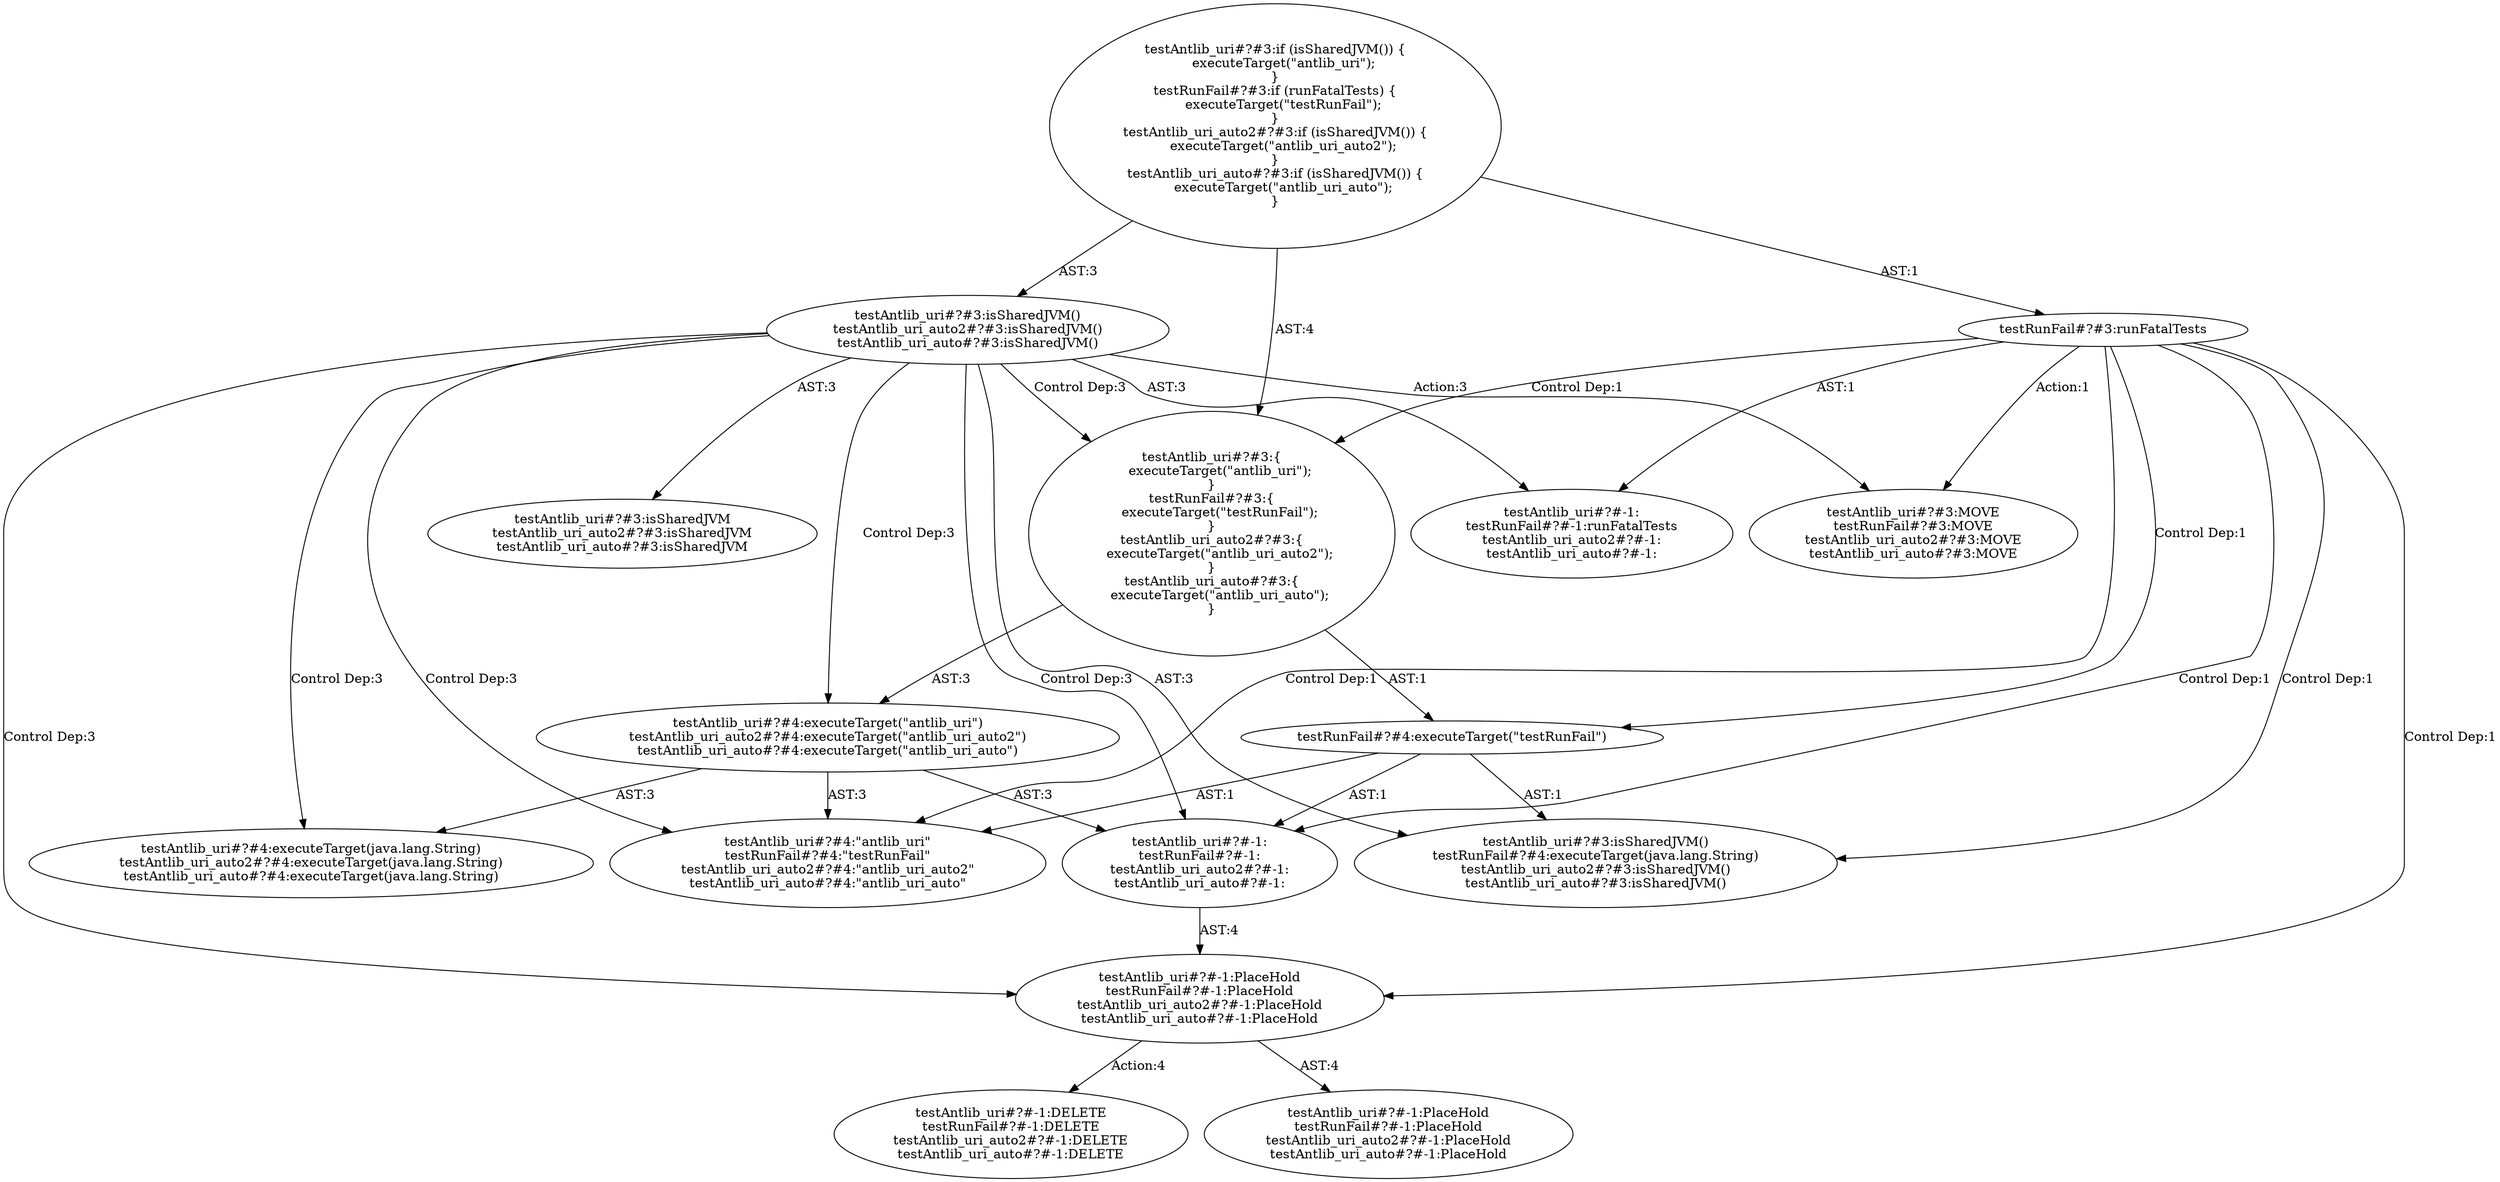 digraph "Pattern" {
0 [label="testAntlib_uri#?#-1:DELETE
testRunFail#?#-1:DELETE
testAntlib_uri_auto2#?#-1:DELETE
testAntlib_uri_auto#?#-1:DELETE" shape=ellipse]
1 [label="testAntlib_uri#?#-1:PlaceHold
testRunFail#?#-1:PlaceHold
testAntlib_uri_auto2#?#-1:PlaceHold
testAntlib_uri_auto#?#-1:PlaceHold" shape=ellipse]
2 [label="testAntlib_uri#?#3:isSharedJVM()
testAntlib_uri_auto2#?#3:isSharedJVM()
testAntlib_uri_auto#?#3:isSharedJVM()" shape=ellipse]
3 [label="testAntlib_uri#?#3:if (isSharedJVM()) \{
    executeTarget(\"antlib_uri\");
\}
testRunFail#?#3:if (runFatalTests) \{
    executeTarget(\"testRunFail\");
\}
testAntlib_uri_auto2#?#3:if (isSharedJVM()) \{
    executeTarget(\"antlib_uri_auto2\");
\}
testAntlib_uri_auto#?#3:if (isSharedJVM()) \{
    executeTarget(\"antlib_uri_auto\");
\}" shape=ellipse]
4 [label="testAntlib_uri#?#3:isSharedJVM
testAntlib_uri_auto2#?#3:isSharedJVM
testAntlib_uri_auto#?#3:isSharedJVM" shape=ellipse]
5 [label="testAntlib_uri#?#-1:
testRunFail#?#-1:runFatalTests
testAntlib_uri_auto2#?#-1:
testAntlib_uri_auto#?#-1:" shape=ellipse]
6 [label="testAntlib_uri#?#3:isSharedJVM()
testRunFail#?#4:executeTarget(java.lang.String)
testAntlib_uri_auto2#?#3:isSharedJVM()
testAntlib_uri_auto#?#3:isSharedJVM()" shape=ellipse]
7 [label="testAntlib_uri#?#3:\{
    executeTarget(\"antlib_uri\");
\}
testRunFail#?#3:\{
    executeTarget(\"testRunFail\");
\}
testAntlib_uri_auto2#?#3:\{
    executeTarget(\"antlib_uri_auto2\");
\}
testAntlib_uri_auto#?#3:\{
    executeTarget(\"antlib_uri_auto\");
\}" shape=ellipse]
8 [label="testAntlib_uri#?#4:executeTarget(\"antlib_uri\")
testAntlib_uri_auto2#?#4:executeTarget(\"antlib_uri_auto2\")
testAntlib_uri_auto#?#4:executeTarget(\"antlib_uri_auto\")" shape=ellipse]
9 [label="testAntlib_uri#?#4:executeTarget(java.lang.String)
testAntlib_uri_auto2#?#4:executeTarget(java.lang.String)
testAntlib_uri_auto#?#4:executeTarget(java.lang.String)" shape=ellipse]
10 [label="testAntlib_uri#?#-1:
testRunFail#?#-1:
testAntlib_uri_auto2#?#-1:
testAntlib_uri_auto#?#-1:" shape=ellipse]
11 [label="testAntlib_uri#?#4:\"antlib_uri\"
testRunFail#?#4:\"testRunFail\"
testAntlib_uri_auto2#?#4:\"antlib_uri_auto2\"
testAntlib_uri_auto#?#4:\"antlib_uri_auto\"" shape=ellipse]
12 [label="testAntlib_uri#?#3:MOVE
testRunFail#?#3:MOVE
testAntlib_uri_auto2#?#3:MOVE
testAntlib_uri_auto#?#3:MOVE" shape=ellipse]
13 [label="testAntlib_uri#?#-1:PlaceHold
testRunFail#?#-1:PlaceHold
testAntlib_uri_auto2#?#-1:PlaceHold
testAntlib_uri_auto#?#-1:PlaceHold" shape=ellipse]
14 [label="testRunFail#?#4:executeTarget(\"testRunFail\")" shape=ellipse]
15 [label="testRunFail#?#3:runFatalTests" shape=ellipse]
1 -> 0 [label="Action:4"];
1 -> 13 [label="AST:4"];
2 -> 1 [label="Control Dep:3"];
2 -> 4 [label="AST:3"];
2 -> 5 [label="AST:3"];
2 -> 6 [label="AST:3"];
2 -> 7 [label="Control Dep:3"];
2 -> 8 [label="Control Dep:3"];
2 -> 9 [label="Control Dep:3"];
2 -> 10 [label="Control Dep:3"];
2 -> 11 [label="Control Dep:3"];
2 -> 12 [label="Action:3"];
3 -> 2 [label="AST:3"];
3 -> 7 [label="AST:4"];
3 -> 15 [label="AST:1"];
7 -> 8 [label="AST:3"];
7 -> 14 [label="AST:1"];
8 -> 10 [label="AST:3"];
8 -> 9 [label="AST:3"];
8 -> 11 [label="AST:3"];
10 -> 1 [label="AST:4"];
14 -> 10 [label="AST:1"];
14 -> 6 [label="AST:1"];
14 -> 11 [label="AST:1"];
15 -> 14 [label="Control Dep:1"];
15 -> 5 [label="AST:1"];
15 -> 7 [label="Control Dep:1"];
15 -> 6 [label="Control Dep:1"];
15 -> 10 [label="Control Dep:1"];
15 -> 1 [label="Control Dep:1"];
15 -> 11 [label="Control Dep:1"];
15 -> 12 [label="Action:1"];
}